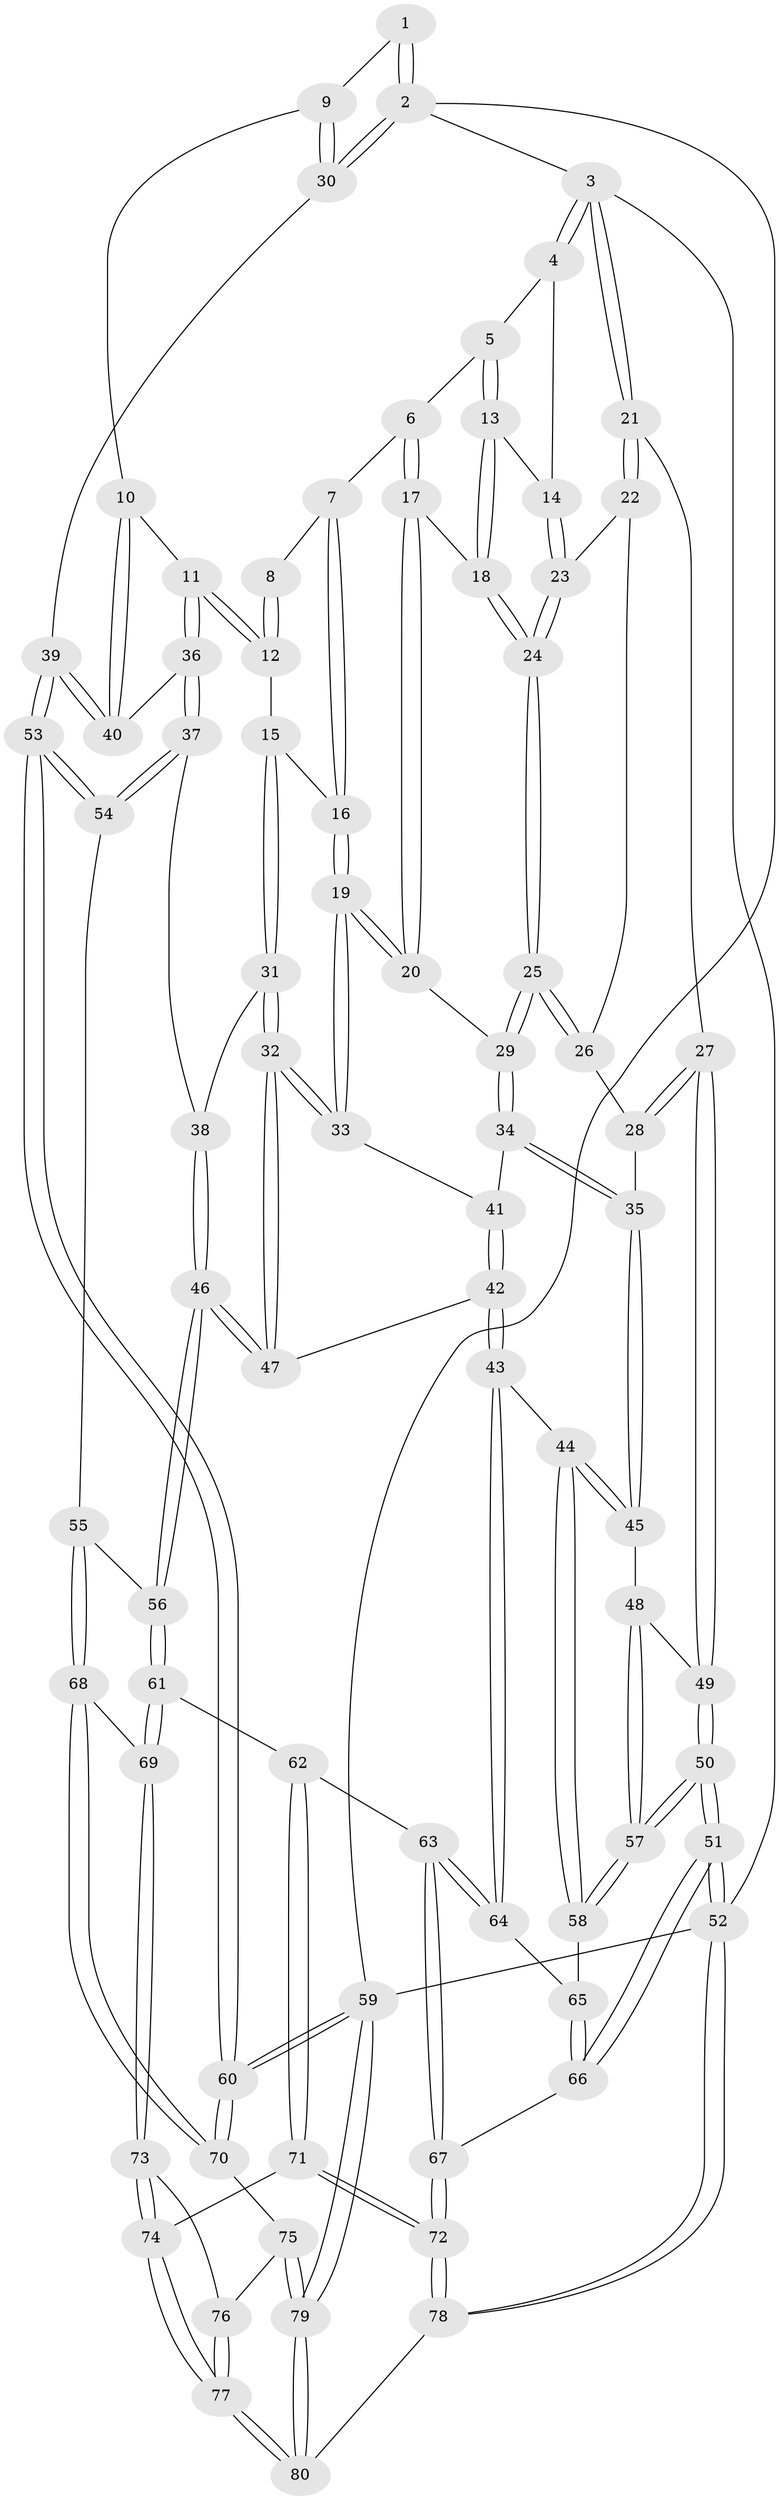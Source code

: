 // Generated by graph-tools (version 1.1) at 2025/27/03/15/25 16:27:56]
// undirected, 80 vertices, 197 edges
graph export_dot {
graph [start="1"]
  node [color=gray90,style=filled];
  1 [pos="+0.8393316597002557+0"];
  2 [pos="+1+0"];
  3 [pos="+0+0"];
  4 [pos="+0.18942773618084904+0"];
  5 [pos="+0.3501151770657315+0"];
  6 [pos="+0.5345037896364246+0"];
  7 [pos="+0.5410822357529859+0"];
  8 [pos="+0.7287298726150417+0"];
  9 [pos="+0.9065487052458434+0.1839574587556404"];
  10 [pos="+0.8563884948129933+0.20650262780939083"];
  11 [pos="+0.8458787817933608+0.2109613366503915"];
  12 [pos="+0.8202852243962115+0.20580226981580815"];
  13 [pos="+0.2844341197423975+0.10892429575438595"];
  14 [pos="+0.1610049025887338+0.0806890107932435"];
  15 [pos="+0.8153050108774547+0.20608319840892167"];
  16 [pos="+0.7501625675029482+0.1866160174416005"];
  17 [pos="+0.47839882179368504+0.12752467727755615"];
  18 [pos="+0.3338653792034927+0.15820732982577515"];
  19 [pos="+0.5267346716975293+0.25286001772365363"];
  20 [pos="+0.5185155829408252+0.23756596855793735"];
  21 [pos="+0+0.02669544048206398"];
  22 [pos="+0.1316494803540094+0.11265772956793046"];
  23 [pos="+0.15041430294940702+0.10169114856917029"];
  24 [pos="+0.24992971711693152+0.2467913344307957"];
  25 [pos="+0.24926197828517488+0.25070431170584695"];
  26 [pos="+0.07959876685838493+0.21449174425616843"];
  27 [pos="+0+0.2681057966879656"];
  28 [pos="+0.0430221345722903+0.2522983673246489"];
  29 [pos="+0.2505368362713152+0.28437183463830773"];
  30 [pos="+1+0.18243530363176744"];
  31 [pos="+0.7127948713222064+0.34047351711095886"];
  32 [pos="+0.550367248502023+0.3237068688702533"];
  33 [pos="+0.5268220328257255+0.26162980838858996"];
  34 [pos="+0.24777672727616665+0.30001558284139274"];
  35 [pos="+0.19613935660538204+0.38900665974970405"];
  36 [pos="+0.8684979414914362+0.447546925304236"];
  37 [pos="+0.8653790894471081+0.45185923188267724"];
  38 [pos="+0.7291108057017696+0.3737697991337202"];
  39 [pos="+1+0.3542068609280331"];
  40 [pos="+1+0.40799283165648026"];
  41 [pos="+0.39292397635454057+0.33757816466624946"];
  42 [pos="+0.33908034893126615+0.5111177315074991"];
  43 [pos="+0.31989335756875487+0.5184858916154197"];
  44 [pos="+0.19453751302926842+0.4427774426509823"];
  45 [pos="+0.19393271426770492+0.44129256097729963"];
  46 [pos="+0.5992434438937609+0.5453194511292366"];
  47 [pos="+0.5497412003382312+0.49256540602074644"];
  48 [pos="+0.051077221700482664+0.42278585684129205"];
  49 [pos="+0+0.29622889936104335"];
  50 [pos="+0+0.7052370133924388"];
  51 [pos="+0+0.9125931812490007"];
  52 [pos="+0+1"];
  53 [pos="+1+0.7373562188517715"];
  54 [pos="+0.8287553243422242+0.5694102466004618"];
  55 [pos="+0.7848181809819347+0.5964233584659951"];
  56 [pos="+0.6267394484199218+0.5862399604605744"];
  57 [pos="+0+0.6304287301337413"];
  58 [pos="+0.0834605470928258+0.5921075088047058"];
  59 [pos="+1+1"];
  60 [pos="+1+0.7787469782833654"];
  61 [pos="+0.599167455851443+0.6376991119386359"];
  62 [pos="+0.5057535411461397+0.728708614149346"];
  63 [pos="+0.32014791987764324+0.6446492140174932"];
  64 [pos="+0.3163670537038012+0.630498760986223"];
  65 [pos="+0.138050369542515+0.6524674784769531"];
  66 [pos="+0.17304448868144334+0.816225049613456"];
  67 [pos="+0.24236430419309954+0.8338313944413752"];
  68 [pos="+0.8055688548328929+0.7250469368291552"];
  69 [pos="+0.675006878366398+0.8135654945158312"];
  70 [pos="+0.8554605441642142+0.8354254172236301"];
  71 [pos="+0.48320700021376894+0.8445359806959923"];
  72 [pos="+0.3046684709651239+0.9102994471953294"];
  73 [pos="+0.6747372366936135+0.8178755914096851"];
  74 [pos="+0.581975754225774+0.9258653491609473"];
  75 [pos="+0.8306249796591291+0.8770902533379413"];
  76 [pos="+0.7855758070852435+0.8718451380002316"];
  77 [pos="+0.5906580363960611+0.9448853558160334"];
  78 [pos="+0.2757439273850866+1"];
  79 [pos="+0.8276851134707428+1"];
  80 [pos="+0.6431138613135067+1"];
  1 -- 2;
  1 -- 2;
  1 -- 9;
  2 -- 3;
  2 -- 30;
  2 -- 30;
  2 -- 59;
  3 -- 4;
  3 -- 4;
  3 -- 21;
  3 -- 21;
  3 -- 52;
  4 -- 5;
  4 -- 14;
  5 -- 6;
  5 -- 13;
  5 -- 13;
  6 -- 7;
  6 -- 17;
  6 -- 17;
  7 -- 8;
  7 -- 16;
  7 -- 16;
  8 -- 12;
  8 -- 12;
  9 -- 10;
  9 -- 30;
  9 -- 30;
  10 -- 11;
  10 -- 40;
  10 -- 40;
  11 -- 12;
  11 -- 12;
  11 -- 36;
  11 -- 36;
  12 -- 15;
  13 -- 14;
  13 -- 18;
  13 -- 18;
  14 -- 23;
  14 -- 23;
  15 -- 16;
  15 -- 31;
  15 -- 31;
  16 -- 19;
  16 -- 19;
  17 -- 18;
  17 -- 20;
  17 -- 20;
  18 -- 24;
  18 -- 24;
  19 -- 20;
  19 -- 20;
  19 -- 33;
  19 -- 33;
  20 -- 29;
  21 -- 22;
  21 -- 22;
  21 -- 27;
  22 -- 23;
  22 -- 26;
  23 -- 24;
  23 -- 24;
  24 -- 25;
  24 -- 25;
  25 -- 26;
  25 -- 26;
  25 -- 29;
  25 -- 29;
  26 -- 28;
  27 -- 28;
  27 -- 28;
  27 -- 49;
  27 -- 49;
  28 -- 35;
  29 -- 34;
  29 -- 34;
  30 -- 39;
  31 -- 32;
  31 -- 32;
  31 -- 38;
  32 -- 33;
  32 -- 33;
  32 -- 47;
  32 -- 47;
  33 -- 41;
  34 -- 35;
  34 -- 35;
  34 -- 41;
  35 -- 45;
  35 -- 45;
  36 -- 37;
  36 -- 37;
  36 -- 40;
  37 -- 38;
  37 -- 54;
  37 -- 54;
  38 -- 46;
  38 -- 46;
  39 -- 40;
  39 -- 40;
  39 -- 53;
  39 -- 53;
  41 -- 42;
  41 -- 42;
  42 -- 43;
  42 -- 43;
  42 -- 47;
  43 -- 44;
  43 -- 64;
  43 -- 64;
  44 -- 45;
  44 -- 45;
  44 -- 58;
  44 -- 58;
  45 -- 48;
  46 -- 47;
  46 -- 47;
  46 -- 56;
  46 -- 56;
  48 -- 49;
  48 -- 57;
  48 -- 57;
  49 -- 50;
  49 -- 50;
  50 -- 51;
  50 -- 51;
  50 -- 57;
  50 -- 57;
  51 -- 52;
  51 -- 52;
  51 -- 66;
  51 -- 66;
  52 -- 78;
  52 -- 78;
  52 -- 59;
  53 -- 54;
  53 -- 54;
  53 -- 60;
  53 -- 60;
  54 -- 55;
  55 -- 56;
  55 -- 68;
  55 -- 68;
  56 -- 61;
  56 -- 61;
  57 -- 58;
  57 -- 58;
  58 -- 65;
  59 -- 60;
  59 -- 60;
  59 -- 79;
  59 -- 79;
  60 -- 70;
  60 -- 70;
  61 -- 62;
  61 -- 69;
  61 -- 69;
  62 -- 63;
  62 -- 71;
  62 -- 71;
  63 -- 64;
  63 -- 64;
  63 -- 67;
  63 -- 67;
  64 -- 65;
  65 -- 66;
  65 -- 66;
  66 -- 67;
  67 -- 72;
  67 -- 72;
  68 -- 69;
  68 -- 70;
  68 -- 70;
  69 -- 73;
  69 -- 73;
  70 -- 75;
  71 -- 72;
  71 -- 72;
  71 -- 74;
  72 -- 78;
  72 -- 78;
  73 -- 74;
  73 -- 74;
  73 -- 76;
  74 -- 77;
  74 -- 77;
  75 -- 76;
  75 -- 79;
  75 -- 79;
  76 -- 77;
  76 -- 77;
  77 -- 80;
  77 -- 80;
  78 -- 80;
  79 -- 80;
  79 -- 80;
}

